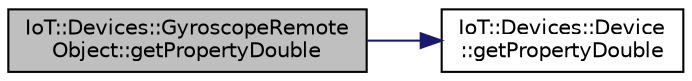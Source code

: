 digraph "IoT::Devices::GyroscopeRemoteObject::getPropertyDouble"
{
 // LATEX_PDF_SIZE
  edge [fontname="Helvetica",fontsize="10",labelfontname="Helvetica",labelfontsize="10"];
  node [fontname="Helvetica",fontsize="10",shape=record];
  rankdir="LR";
  Node1 [label="IoT::Devices::GyroscopeRemote\lObject::getPropertyDouble",height=0.2,width=0.4,color="black", fillcolor="grey75", style="filled", fontcolor="black",tooltip=" "];
  Node1 -> Node2 [color="midnightblue",fontsize="10",style="solid"];
  Node2 [label="IoT::Devices::Device\l::getPropertyDouble",height=0.2,width=0.4,color="black", fillcolor="white", style="filled",URL="$classIoT_1_1Devices_1_1Device.html#acaad80b438a333a8de7a8fd74fe3e963",tooltip=" "];
}
